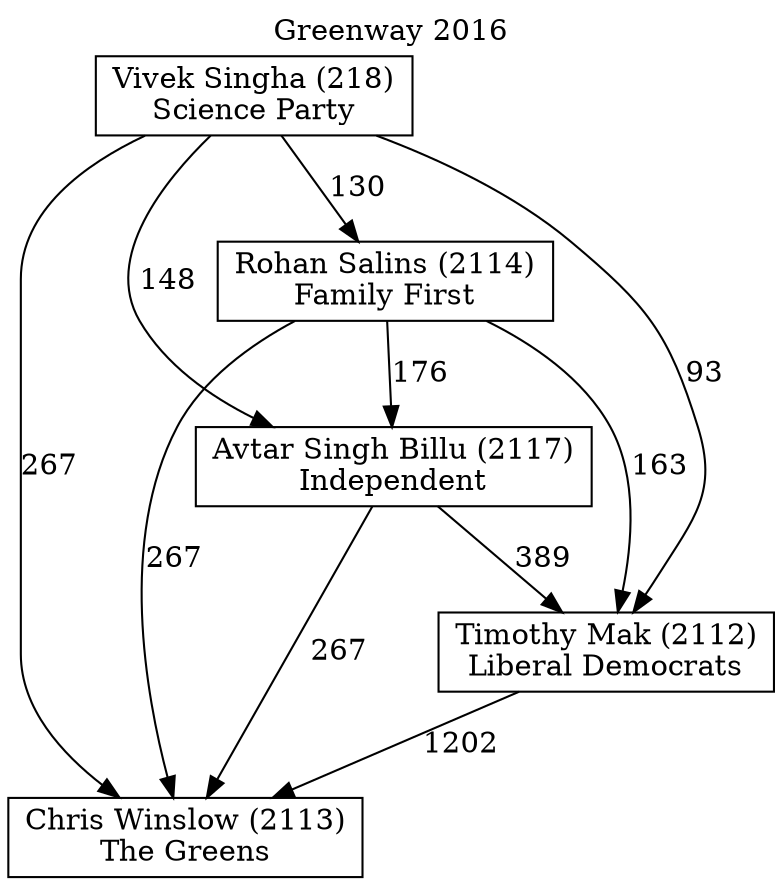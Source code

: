// House preference flow
digraph "Chris Winslow (2113)_Greenway_2016" {
	graph [label="Greenway 2016" labelloc=t mclimit=10]
	node [shape=box]
	"Vivek Singha (218)" [label="Vivek Singha (218)
Science Party"]
	"Avtar Singh Billu (2117)" [label="Avtar Singh Billu (2117)
Independent"]
	"Timothy Mak (2112)" [label="Timothy Mak (2112)
Liberal Democrats"]
	"Chris Winslow (2113)" [label="Chris Winslow (2113)
The Greens"]
	"Rohan Salins (2114)" [label="Rohan Salins (2114)
Family First"]
	"Vivek Singha (218)" -> "Avtar Singh Billu (2117)" [label=148]
	"Timothy Mak (2112)" -> "Chris Winslow (2113)" [label=1202]
	"Rohan Salins (2114)" -> "Chris Winslow (2113)" [label=267]
	"Vivek Singha (218)" -> "Timothy Mak (2112)" [label=93]
	"Vivek Singha (218)" -> "Chris Winslow (2113)" [label=267]
	"Rohan Salins (2114)" -> "Avtar Singh Billu (2117)" [label=176]
	"Vivek Singha (218)" -> "Rohan Salins (2114)" [label=130]
	"Avtar Singh Billu (2117)" -> "Timothy Mak (2112)" [label=389]
	"Avtar Singh Billu (2117)" -> "Chris Winslow (2113)" [label=267]
	"Rohan Salins (2114)" -> "Timothy Mak (2112)" [label=163]
}
